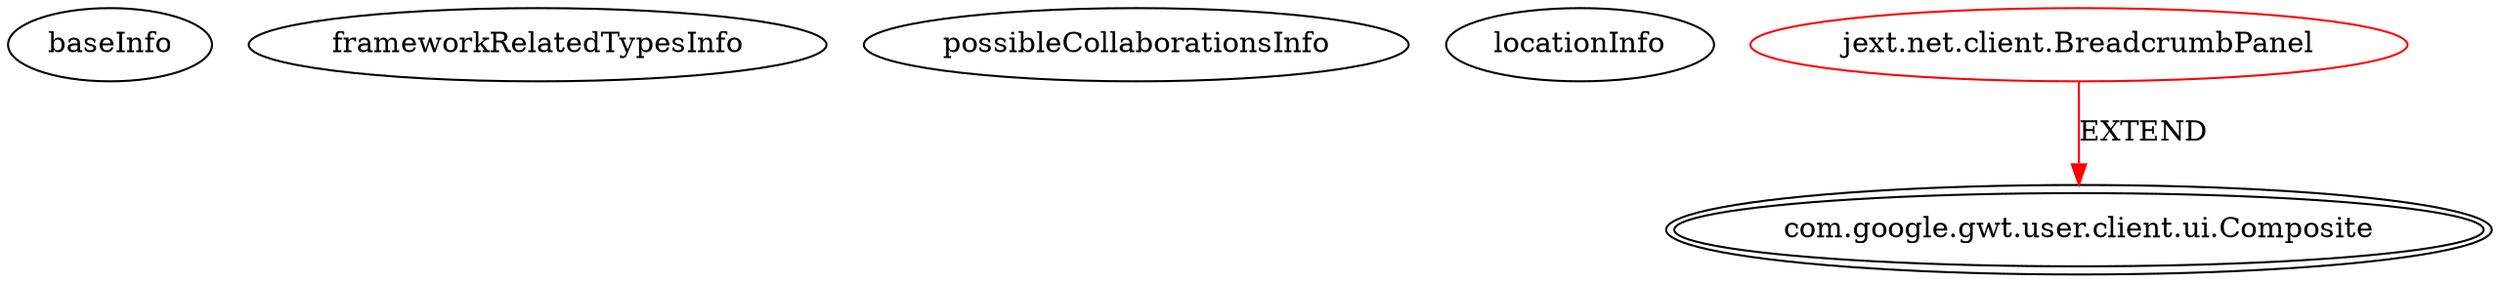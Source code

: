 digraph {
baseInfo[graphId=4322,category="extension_graph",isAnonymous=false,possibleRelation=false]
frameworkRelatedTypesInfo[0="com.google.gwt.user.client.ui.Composite"]
possibleCollaborationsInfo[]
locationInfo[projectName="puxapuak-jext",filePath="/puxapuak-jext/jext-master/jext/src/jext/net/client/BreadcrumbPanel.java",contextSignature="BreadcrumbPanel",graphId="4322"]
0[label="jext.net.client.BreadcrumbPanel",vertexType="ROOT_CLIENT_CLASS_DECLARATION",isFrameworkType=false,color=red]
1[label="com.google.gwt.user.client.ui.Composite",vertexType="FRAMEWORK_CLASS_TYPE",isFrameworkType=true,peripheries=2]
0->1[label="EXTEND",color=red]
}
